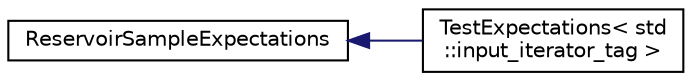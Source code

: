 digraph "Graphical Class Hierarchy"
{
  edge [fontname="Helvetica",fontsize="10",labelfontname="Helvetica",labelfontsize="10"];
  node [fontname="Helvetica",fontsize="10",shape=record];
  rankdir="LR";
  Node0 [label="ReservoirSampleExpectations",height=0.2,width=0.4,color="black", fillcolor="white", style="filled",URL="$struct_reservoir_sample_expectations.html"];
  Node0 -> Node1 [dir="back",color="midnightblue",fontsize="10",style="solid",fontname="Helvetica"];
  Node1 [label="TestExpectations\< std\l::input_iterator_tag \>",height=0.2,width=0.4,color="black", fillcolor="white", style="filled",URL="$struct_test_expectations_3_01std_1_1input__iterator__tag_01_4.html"];
}
